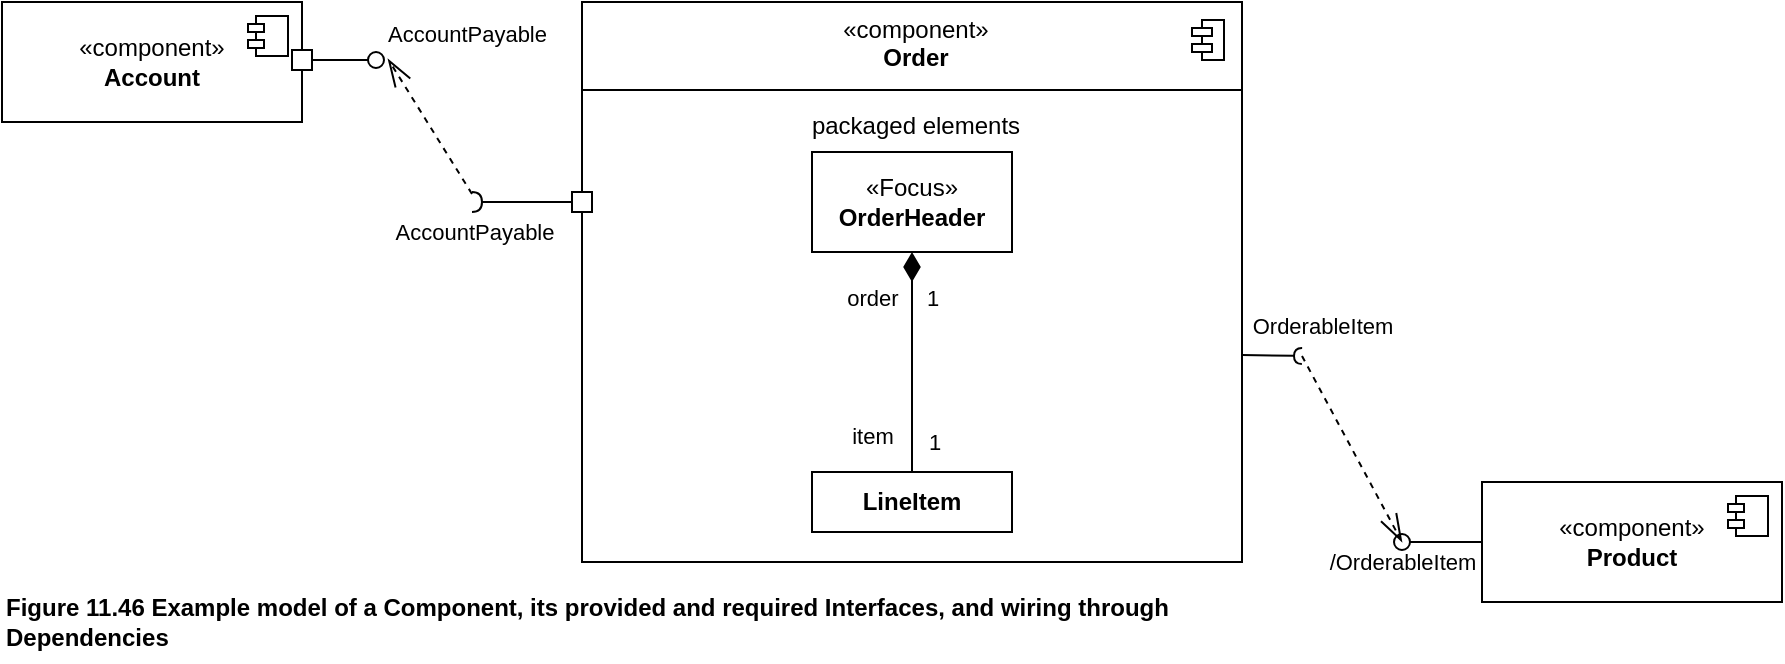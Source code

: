 <mxfile version="21.6.5" type="device">
  <diagram name="Page-1" id="-agOn-JFPqKANNYPStp-">
    <mxGraphModel dx="880" dy="545" grid="1" gridSize="10" guides="1" tooltips="1" connect="1" arrows="1" fold="1" page="1" pageScale="1" pageWidth="1169" pageHeight="827" math="0" shadow="0">
      <root>
        <mxCell id="0" />
        <mxCell id="1" parent="0" />
        <mxCell id="4SHh40jdGUv13qN_f6i9-1" value="" style="fontStyle=1;align=center;verticalAlign=middle;childLayout=stackLayout;horizontal=1;horizontalStack=0;resizeParent=1;resizeParentMax=0;resizeLast=0;marginBottom=0;" vertex="1" parent="1">
          <mxGeometry x="290" y="40" width="330" height="280" as="geometry" />
        </mxCell>
        <mxCell id="4SHh40jdGUv13qN_f6i9-2" value="«component»&lt;br&gt;&lt;b&gt;Order&lt;/b&gt;" style="html=1;align=center;spacingLeft=4;verticalAlign=top;strokeColor=none;fillColor=none;whiteSpace=wrap;" vertex="1" parent="4SHh40jdGUv13qN_f6i9-1">
          <mxGeometry width="330" height="40" as="geometry" />
        </mxCell>
        <mxCell id="4SHh40jdGUv13qN_f6i9-3" value="" style="shape=module;jettyWidth=10;jettyHeight=4;" vertex="1" parent="4SHh40jdGUv13qN_f6i9-2">
          <mxGeometry x="1" width="16" height="20" relative="1" as="geometry">
            <mxPoint x="-25" y="9" as="offset" />
          </mxGeometry>
        </mxCell>
        <mxCell id="4SHh40jdGUv13qN_f6i9-4" value="" style="line;strokeWidth=1;fillColor=none;align=left;verticalAlign=middle;spacingTop=-1;spacingLeft=3;spacingRight=3;rotatable=0;labelPosition=right;points=[];portConstraint=eastwest;" vertex="1" parent="4SHh40jdGUv13qN_f6i9-1">
          <mxGeometry y="40" width="330" height="8" as="geometry" />
        </mxCell>
        <mxCell id="4SHh40jdGUv13qN_f6i9-5" value="packaged elements" style="html=1;align=center;spacingLeft=4;verticalAlign=top;strokeColor=none;fillColor=none;whiteSpace=wrap;" vertex="1" parent="4SHh40jdGUv13qN_f6i9-1">
          <mxGeometry y="48" width="330" height="25" as="geometry" />
        </mxCell>
        <mxCell id="4SHh40jdGUv13qN_f6i9-6" style="rounded=0;orthogonalLoop=1;jettySize=auto;html=1;verticalAlign=bottom;labelBackgroundColor=none;startArrow=halfCircle;startFill=0;startSize=2;endArrow=none;entryX=1;entryY=0.5;entryDx=0;entryDy=0;" edge="1" parent="4SHh40jdGUv13qN_f6i9-1" target="4SHh40jdGUv13qN_f6i9-8">
          <mxGeometry relative="1" as="geometry">
            <mxPoint x="360" y="177" as="sourcePoint" />
          </mxGeometry>
        </mxCell>
        <mxCell id="4SHh40jdGUv13qN_f6i9-7" value="OrderableItem" style="edgeLabel;html=1;align=center;verticalAlign=middle;resizable=0;points=[];" vertex="1" connectable="0" parent="4SHh40jdGUv13qN_f6i9-6">
          <mxGeometry x="-0.253" y="2" relative="1" as="geometry">
            <mxPoint x="21" y="-17" as="offset" />
          </mxGeometry>
        </mxCell>
        <mxCell id="4SHh40jdGUv13qN_f6i9-8" value="&amp;nbsp;" style="html=1;align=left;spacingLeft=4;verticalAlign=top;strokeColor=none;fillColor=none;whiteSpace=wrap;" vertex="1" parent="4SHh40jdGUv13qN_f6i9-1">
          <mxGeometry y="73" width="330" height="207" as="geometry" />
        </mxCell>
        <mxCell id="4SHh40jdGUv13qN_f6i9-9" value="" style="group" vertex="1" connectable="0" parent="1">
          <mxGeometry x="405" y="135" width="100" height="170" as="geometry" />
        </mxCell>
        <mxCell id="4SHh40jdGUv13qN_f6i9-10" value="«Focus»&lt;br&gt;&lt;b&gt;OrderHeader&lt;/b&gt;" style="whiteSpace=wrap;html=1;" vertex="1" parent="4SHh40jdGUv13qN_f6i9-9">
          <mxGeometry y="-20" width="100" height="50" as="geometry" />
        </mxCell>
        <mxCell id="4SHh40jdGUv13qN_f6i9-11" value="&lt;b&gt;LineItem&lt;/b&gt;" style="whiteSpace=wrap;html=1;" vertex="1" parent="4SHh40jdGUv13qN_f6i9-9">
          <mxGeometry y="140" width="100" height="30" as="geometry" />
        </mxCell>
        <mxCell id="4SHh40jdGUv13qN_f6i9-12" style="edgeStyle=orthogonalEdgeStyle;rounded=0;orthogonalLoop=1;jettySize=auto;html=1;startArrow=diamondThin;startFill=1;startSize=12;endArrow=none;endFill=0;" edge="1" parent="4SHh40jdGUv13qN_f6i9-9" source="4SHh40jdGUv13qN_f6i9-10" target="4SHh40jdGUv13qN_f6i9-11">
          <mxGeometry relative="1" as="geometry" />
        </mxCell>
        <mxCell id="4SHh40jdGUv13qN_f6i9-13" value="1" style="edgeLabel;html=1;align=center;verticalAlign=middle;resizable=0;points=[];" vertex="1" connectable="0" parent="4SHh40jdGUv13qN_f6i9-12">
          <mxGeometry x="-0.582" relative="1" as="geometry">
            <mxPoint x="10" as="offset" />
          </mxGeometry>
        </mxCell>
        <mxCell id="4SHh40jdGUv13qN_f6i9-14" value="order" style="edgeLabel;html=1;align=center;verticalAlign=middle;resizable=0;points=[];" vertex="1" connectable="0" parent="4SHh40jdGUv13qN_f6i9-12">
          <mxGeometry x="-0.582" relative="1" as="geometry">
            <mxPoint x="-20" as="offset" />
          </mxGeometry>
        </mxCell>
        <mxCell id="4SHh40jdGUv13qN_f6i9-15" value="item" style="edgeLabel;html=1;align=center;verticalAlign=middle;resizable=0;points=[];" vertex="1" connectable="0" parent="4SHh40jdGUv13qN_f6i9-12">
          <mxGeometry x="0.582" y="-2" relative="1" as="geometry">
            <mxPoint x="-18" y="5" as="offset" />
          </mxGeometry>
        </mxCell>
        <mxCell id="4SHh40jdGUv13qN_f6i9-16" value="1" style="edgeLabel;html=1;align=center;verticalAlign=middle;resizable=0;points=[];" vertex="1" connectable="0" parent="4SHh40jdGUv13qN_f6i9-12">
          <mxGeometry x="0.727" y="1" relative="1" as="geometry">
            <mxPoint x="10" as="offset" />
          </mxGeometry>
        </mxCell>
        <mxCell id="4SHh40jdGUv13qN_f6i9-22" value="«component»&lt;br&gt;&lt;b&gt;Product&lt;/b&gt;" style="html=1;dropTarget=0;whiteSpace=wrap;" vertex="1" parent="1">
          <mxGeometry x="740" y="280" width="150" height="60" as="geometry" />
        </mxCell>
        <mxCell id="4SHh40jdGUv13qN_f6i9-23" value="" style="shape=module;jettyWidth=8;jettyHeight=4;" vertex="1" parent="4SHh40jdGUv13qN_f6i9-22">
          <mxGeometry x="1" width="20" height="20" relative="1" as="geometry">
            <mxPoint x="-27" y="7" as="offset" />
          </mxGeometry>
        </mxCell>
        <mxCell id="4SHh40jdGUv13qN_f6i9-24" value="/OrderableItem" style="html=1;verticalAlign=top;labelBackgroundColor=none;startArrow=oval;startFill=0;startSize=8;endArrow=none;rounded=0;" edge="1" parent="1" target="4SHh40jdGUv13qN_f6i9-22">
          <mxGeometry x="-1" y="3" relative="1" as="geometry">
            <mxPoint x="700" y="310" as="sourcePoint" />
            <mxPoint x="760" y="309.5" as="targetPoint" />
          </mxGeometry>
        </mxCell>
        <mxCell id="4SHh40jdGUv13qN_f6i9-25" value="" style="endArrow=openThin;startArrow=none;endFill=0;startFill=0;endSize=12;html=1;verticalAlign=bottom;dashed=1;labelBackgroundColor=none;rounded=0;" edge="1" parent="1">
          <mxGeometry width="160" relative="1" as="geometry">
            <mxPoint x="650" y="217" as="sourcePoint" />
            <mxPoint x="700" y="310" as="targetPoint" />
          </mxGeometry>
        </mxCell>
        <mxCell id="4SHh40jdGUv13qN_f6i9-28" value="«component»&lt;br&gt;&lt;b&gt;Account&lt;/b&gt;" style="html=1;dropTarget=0;whiteSpace=wrap;" vertex="1" parent="1">
          <mxGeometry y="40" width="150" height="60" as="geometry" />
        </mxCell>
        <mxCell id="4SHh40jdGUv13qN_f6i9-29" value="" style="shape=module;jettyWidth=8;jettyHeight=4;" vertex="1" parent="4SHh40jdGUv13qN_f6i9-28">
          <mxGeometry x="1" width="20" height="20" relative="1" as="geometry">
            <mxPoint x="-27" y="7" as="offset" />
          </mxGeometry>
        </mxCell>
        <mxCell id="4SHh40jdGUv13qN_f6i9-31" value="" style="group" vertex="1" connectable="0" parent="1">
          <mxGeometry x="145" y="64" width="60" height="10" as="geometry" />
        </mxCell>
        <mxCell id="4SHh40jdGUv13qN_f6i9-32" value="" style="html=1;rounded=0;align=left;verticalAlign=bottom;labelPosition=right;verticalLabelPosition=top;fontSize=11;direction=south;" vertex="1" parent="4SHh40jdGUv13qN_f6i9-31">
          <mxGeometry width="10" height="10" as="geometry" />
        </mxCell>
        <mxCell id="4SHh40jdGUv13qN_f6i9-33" value="" style="endArrow=none;html=1;rounded=0;align=center;verticalAlign=top;endFill=0;labelBackgroundColor=none;endSize=2;" edge="1" parent="4SHh40jdGUv13qN_f6i9-31" source="4SHh40jdGUv13qN_f6i9-32" target="4SHh40jdGUv13qN_f6i9-34">
          <mxGeometry relative="1" as="geometry" />
        </mxCell>
        <mxCell id="4SHh40jdGUv13qN_f6i9-34" value="AccountPayable" style="ellipse;html=1;fontSize=11;align=left;fillColor=none;points=[];aspect=fixed;resizable=0;verticalAlign=bottom;labelPosition=right;verticalLabelPosition=top;flipH=1;" vertex="1" parent="4SHh40jdGUv13qN_f6i9-31">
          <mxGeometry x="38" y="1" width="8" height="8" as="geometry" />
        </mxCell>
        <mxCell id="4SHh40jdGUv13qN_f6i9-36" value="" style="html=1;rounded=0;verticalAlign=top;align=left;rotation=-180;flipV=1;" vertex="1" parent="1">
          <mxGeometry x="285" y="135" width="10" height="10" as="geometry" />
        </mxCell>
        <mxCell id="4SHh40jdGUv13qN_f6i9-37" value="" style="endArrow=none;html=1;rounded=0;align=center;verticalAlign=top;endFill=0;labelBackgroundColor=none;endSize=2;" edge="1" parent="1" source="4SHh40jdGUv13qN_f6i9-36" target="4SHh40jdGUv13qN_f6i9-38">
          <mxGeometry relative="1" as="geometry" />
        </mxCell>
        <mxCell id="4SHh40jdGUv13qN_f6i9-39" value="AccountPayable" style="edgeLabel;html=1;align=center;verticalAlign=middle;resizable=0;points=[];" vertex="1" connectable="0" parent="4SHh40jdGUv13qN_f6i9-37">
          <mxGeometry x="0.496" relative="1" as="geometry">
            <mxPoint x="-16" y="15" as="offset" />
          </mxGeometry>
        </mxCell>
        <mxCell id="4SHh40jdGUv13qN_f6i9-38" value="" style="shape=requiredInterface;html=1;fontSize=11;align=center;fillColor=none;points=[];aspect=fixed;resizable=0;verticalAlign=bottom;labelPosition=center;verticalLabelPosition=top;flipH=1;rotation=-180;" vertex="1" parent="1">
          <mxGeometry x="235" y="135" width="5" height="10" as="geometry" />
        </mxCell>
        <mxCell id="4SHh40jdGUv13qN_f6i9-40" value="" style="edgeStyle=none;orthogonalLoop=1;jettySize=auto;html=1;rounded=0;entryX=-0.25;entryY=0.438;entryDx=0;entryDy=0;entryPerimeter=0;dashed=1;endArrow=openThin;endFill=0;endSize=12;" edge="1" parent="1" source="4SHh40jdGUv13qN_f6i9-38" target="4SHh40jdGUv13qN_f6i9-34">
          <mxGeometry width="100" relative="1" as="geometry">
            <mxPoint x="190" y="140" as="sourcePoint" />
            <mxPoint x="290" y="140" as="targetPoint" />
            <Array as="points" />
          </mxGeometry>
        </mxCell>
        <mxCell id="4SHh40jdGUv13qN_f6i9-41" value="&lt;div&gt;&lt;b&gt;Figure 11.46 Example model of a Component, its provided and required Interfaces, and wiring through&lt;/b&gt;&lt;/div&gt;&lt;div&gt;&lt;b&gt;Dependencies&lt;/b&gt;&lt;/div&gt;" style="text;html=1;align=left;verticalAlign=middle;resizable=0;points=[];autosize=1;strokeColor=none;fillColor=none;" vertex="1" parent="1">
          <mxGeometry y="330" width="600" height="40" as="geometry" />
        </mxCell>
      </root>
    </mxGraphModel>
  </diagram>
</mxfile>
